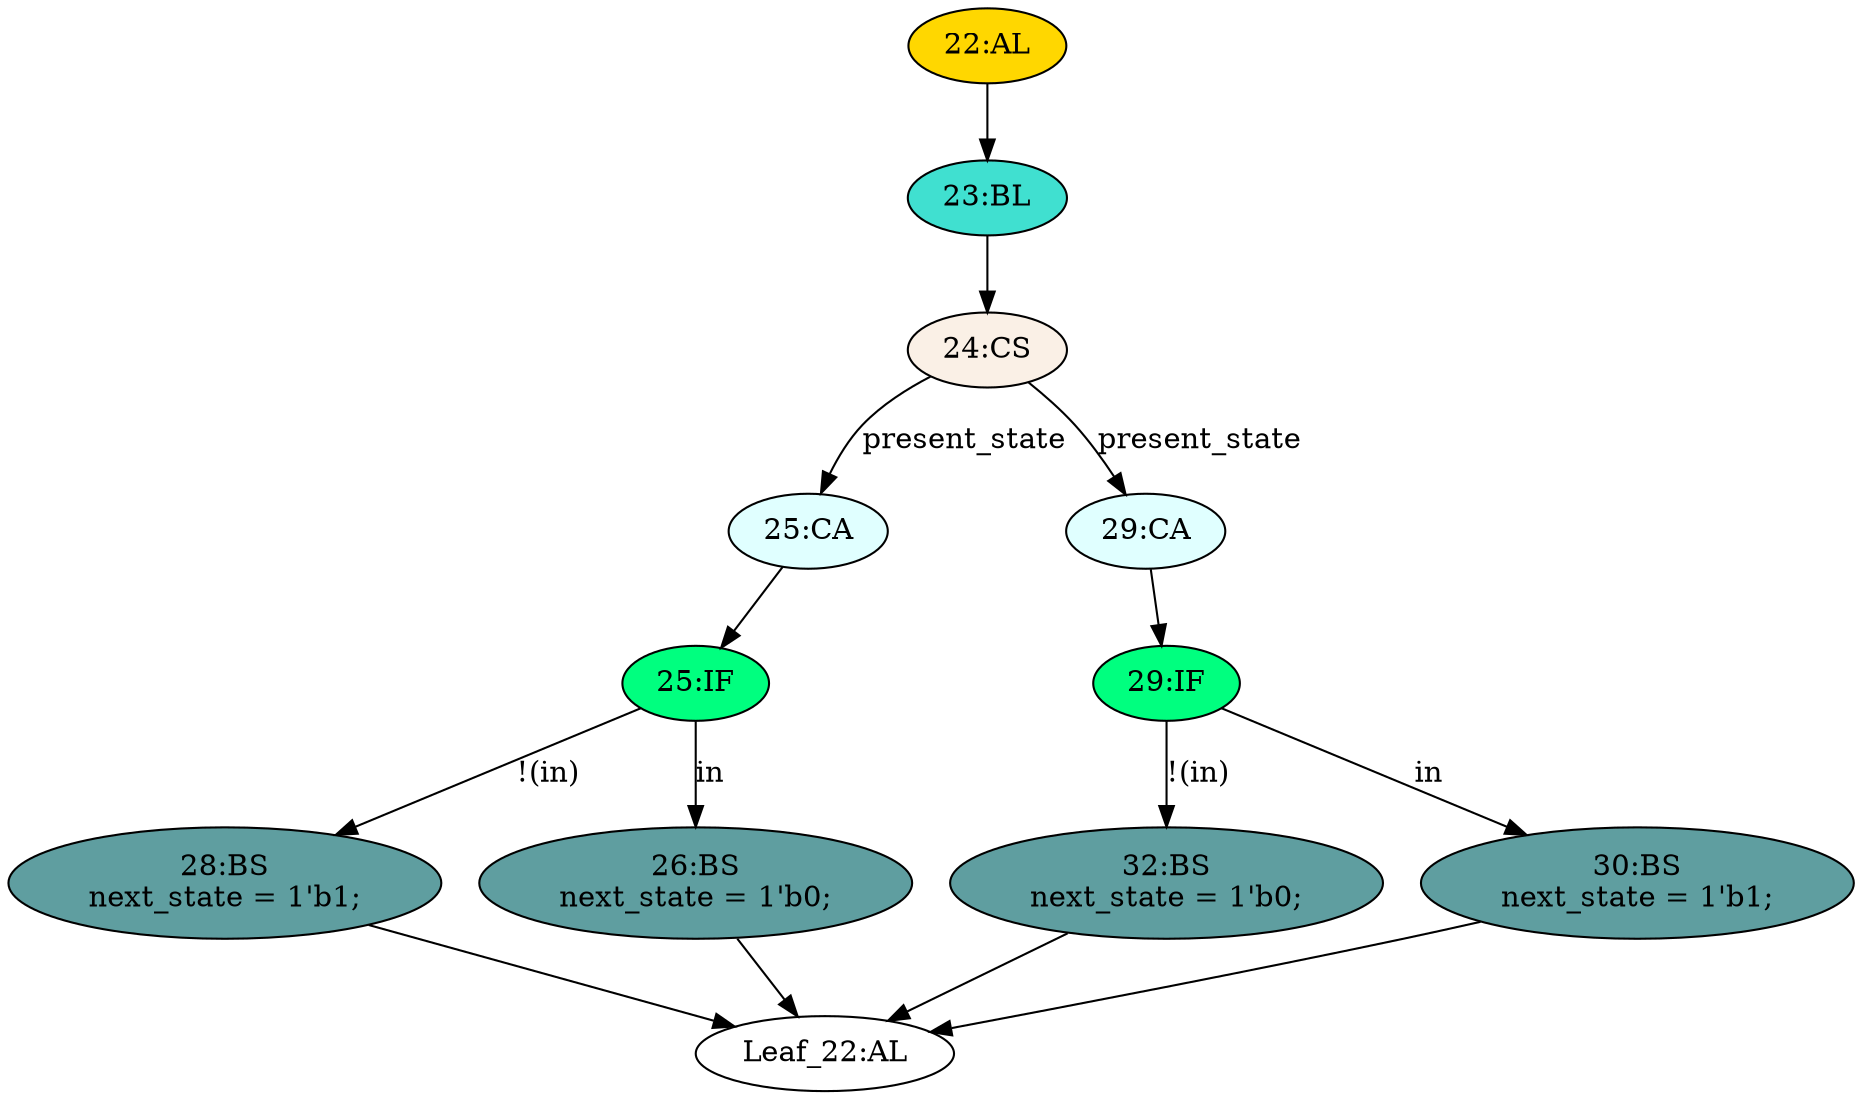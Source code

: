 strict digraph "" {
	node [label="\N"];
	"22:AL"	[ast="<pyverilog.vparser.ast.Always object at 0x7fafb76cc3d0>",
		clk_sens=False,
		fillcolor=gold,
		label="22:AL",
		sens="['present_state', 'in']",
		statements="[]",
		style=filled,
		typ=Always,
		use_var="['present_state', 'in']"];
	"23:BL"	[ast="<pyverilog.vparser.ast.Block object at 0x7fafb76cc590>",
		fillcolor=turquoise,
		label="23:BL",
		statements="[]",
		style=filled,
		typ=Block];
	"22:AL" -> "23:BL"	[cond="[]",
		lineno=None];
	"28:BS"	[ast="<pyverilog.vparser.ast.BlockingSubstitution object at 0x7fafb76cc790>",
		fillcolor=cadetblue,
		label="28:BS
next_state = 1'b1;",
		statements="[<pyverilog.vparser.ast.BlockingSubstitution object at 0x7fafb76cc790>]",
		style=filled,
		typ=BlockingSubstitution];
	"Leaf_22:AL"	[def_var="['next_state']",
		label="Leaf_22:AL"];
	"28:BS" -> "Leaf_22:AL"	[cond="[]",
		lineno=None];
	"29:IF"	[ast="<pyverilog.vparser.ast.IfStatement object at 0x7fafb76ccb50>",
		fillcolor=springgreen,
		label="29:IF",
		statements="[]",
		style=filled,
		typ=IfStatement];
	"32:BS"	[ast="<pyverilog.vparser.ast.BlockingSubstitution object at 0x7fafb76ccb90>",
		fillcolor=cadetblue,
		label="32:BS
next_state = 1'b0;",
		statements="[<pyverilog.vparser.ast.BlockingSubstitution object at 0x7fafb76ccb90>]",
		style=filled,
		typ=BlockingSubstitution];
	"29:IF" -> "32:BS"	[cond="['in']",
		label="!(in)",
		lineno=29];
	"30:BS"	[ast="<pyverilog.vparser.ast.BlockingSubstitution object at 0x7fafb76cccd0>",
		fillcolor=cadetblue,
		label="30:BS
next_state = 1'b1;",
		statements="[<pyverilog.vparser.ast.BlockingSubstitution object at 0x7fafb76cccd0>]",
		style=filled,
		typ=BlockingSubstitution];
	"29:IF" -> "30:BS"	[cond="['in']",
		label=in,
		lineno=29];
	"25:CA"	[ast="<pyverilog.vparser.ast.Case object at 0x7fafb76cc690>",
		fillcolor=lightcyan,
		label="25:CA",
		statements="[]",
		style=filled,
		typ=Case];
	"25:IF"	[ast="<pyverilog.vparser.ast.IfStatement object at 0x7fafb76cc710>",
		fillcolor=springgreen,
		label="25:IF",
		statements="[]",
		style=filled,
		typ=IfStatement];
	"25:CA" -> "25:IF"	[cond="[]",
		lineno=None];
	"32:BS" -> "Leaf_22:AL"	[cond="[]",
		lineno=None];
	"26:BS"	[ast="<pyverilog.vparser.ast.BlockingSubstitution object at 0x7fafb76cc950>",
		fillcolor=cadetblue,
		label="26:BS
next_state = 1'b0;",
		statements="[<pyverilog.vparser.ast.BlockingSubstitution object at 0x7fafb76cc950>]",
		style=filled,
		typ=BlockingSubstitution];
	"26:BS" -> "Leaf_22:AL"	[cond="[]",
		lineno=None];
	"25:IF" -> "28:BS"	[cond="['in']",
		label="!(in)",
		lineno=25];
	"25:IF" -> "26:BS"	[cond="['in']",
		label=in,
		lineno=25];
	"30:BS" -> "Leaf_22:AL"	[cond="[]",
		lineno=None];
	"29:CA"	[ast="<pyverilog.vparser.ast.Case object at 0x7fafb76ccad0>",
		fillcolor=lightcyan,
		label="29:CA",
		statements="[]",
		style=filled,
		typ=Case];
	"29:CA" -> "29:IF"	[cond="[]",
		lineno=None];
	"24:CS"	[ast="<pyverilog.vparser.ast.CaseStatement object at 0x7fafb76cc5d0>",
		fillcolor=linen,
		label="24:CS",
		statements="[]",
		style=filled,
		typ=CaseStatement];
	"24:CS" -> "25:CA"	[cond="['present_state']",
		label=present_state,
		lineno=24];
	"24:CS" -> "29:CA"	[cond="['present_state']",
		label=present_state,
		lineno=24];
	"23:BL" -> "24:CS"	[cond="[]",
		lineno=None];
}
